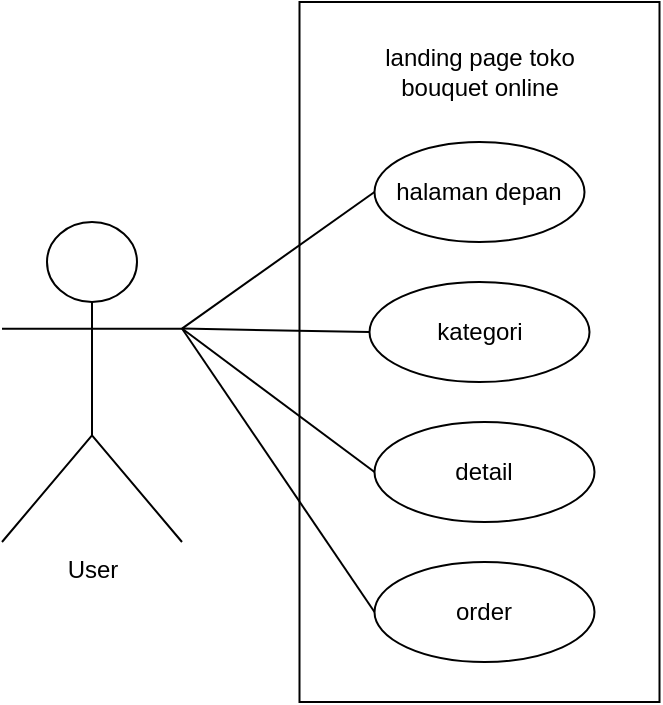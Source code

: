 <mxfile version="24.7.6">
  <diagram name="Halaman-1" id="NB6VaOkHnZa1Gu3yGPGT">
    <mxGraphModel dx="880" dy="468" grid="1" gridSize="10" guides="1" tooltips="1" connect="1" arrows="1" fold="1" page="1" pageScale="1" pageWidth="827" pageHeight="1169" math="0" shadow="0">
      <root>
        <mxCell id="0" />
        <mxCell id="1" parent="0" />
        <mxCell id="EA0jJWRdp2QFXryNx3G9-1" value="User&lt;div&gt;&lt;br&gt;&lt;/div&gt;" style="shape=umlActor;verticalLabelPosition=bottom;verticalAlign=top;html=1;outlineConnect=0;" vertex="1" parent="1">
          <mxGeometry x="40" y="130" width="90" height="160" as="geometry" />
        </mxCell>
        <mxCell id="EA0jJWRdp2QFXryNx3G9-3" value="" style="rounded=0;whiteSpace=wrap;html=1;" vertex="1" parent="1">
          <mxGeometry x="188.75" y="20" width="180" height="350" as="geometry" />
        </mxCell>
        <mxCell id="EA0jJWRdp2QFXryNx3G9-4" value="halaman depan" style="ellipse;whiteSpace=wrap;html=1;" vertex="1" parent="1">
          <mxGeometry x="226.25" y="90" width="105" height="50" as="geometry" />
        </mxCell>
        <mxCell id="EA0jJWRdp2QFXryNx3G9-5" value="kategori" style="ellipse;whiteSpace=wrap;html=1;" vertex="1" parent="1">
          <mxGeometry x="223.75" y="160" width="110" height="50" as="geometry" />
        </mxCell>
        <mxCell id="EA0jJWRdp2QFXryNx3G9-6" value="detail" style="ellipse;whiteSpace=wrap;html=1;" vertex="1" parent="1">
          <mxGeometry x="226.25" y="230" width="110" height="50" as="geometry" />
        </mxCell>
        <mxCell id="EA0jJWRdp2QFXryNx3G9-7" value="" style="endArrow=none;html=1;rounded=0;entryX=0;entryY=0.5;entryDx=0;entryDy=0;exitX=1;exitY=0.333;exitDx=0;exitDy=0;exitPerimeter=0;" edge="1" parent="1" source="EA0jJWRdp2QFXryNx3G9-1" target="EA0jJWRdp2QFXryNx3G9-4">
          <mxGeometry width="50" height="50" relative="1" as="geometry">
            <mxPoint x="150" y="230" as="sourcePoint" />
            <mxPoint x="200" y="180" as="targetPoint" />
            <Array as="points" />
          </mxGeometry>
        </mxCell>
        <mxCell id="EA0jJWRdp2QFXryNx3G9-8" value="" style="endArrow=none;html=1;rounded=0;entryX=0;entryY=0.5;entryDx=0;entryDy=0;exitX=1;exitY=0.333;exitDx=0;exitDy=0;exitPerimeter=0;" edge="1" parent="1" source="EA0jJWRdp2QFXryNx3G9-1" target="EA0jJWRdp2QFXryNx3G9-5">
          <mxGeometry width="50" height="50" relative="1" as="geometry">
            <mxPoint x="130" y="285" as="sourcePoint" />
            <mxPoint x="180" y="235" as="targetPoint" />
          </mxGeometry>
        </mxCell>
        <mxCell id="EA0jJWRdp2QFXryNx3G9-9" value="" style="endArrow=none;html=1;rounded=0;entryX=0;entryY=0.5;entryDx=0;entryDy=0;exitX=1;exitY=0.333;exitDx=0;exitDy=0;exitPerimeter=0;" edge="1" parent="1" source="EA0jJWRdp2QFXryNx3G9-1" target="EA0jJWRdp2QFXryNx3G9-6">
          <mxGeometry width="50" height="50" relative="1" as="geometry">
            <mxPoint x="140" y="300" as="sourcePoint" />
            <mxPoint x="190" y="250" as="targetPoint" />
          </mxGeometry>
        </mxCell>
        <mxCell id="EA0jJWRdp2QFXryNx3G9-10" value="order" style="ellipse;whiteSpace=wrap;html=1;" vertex="1" parent="1">
          <mxGeometry x="226.25" y="300" width="110" height="50" as="geometry" />
        </mxCell>
        <mxCell id="EA0jJWRdp2QFXryNx3G9-11" value="" style="endArrow=none;html=1;rounded=0;exitX=1;exitY=0.333;exitDx=0;exitDy=0;exitPerimeter=0;entryX=0;entryY=0.5;entryDx=0;entryDy=0;" edge="1" parent="1" source="EA0jJWRdp2QFXryNx3G9-1" target="EA0jJWRdp2QFXryNx3G9-10">
          <mxGeometry width="50" height="50" relative="1" as="geometry">
            <mxPoint x="127.75" y="230" as="sourcePoint" />
            <mxPoint x="223.75" y="302" as="targetPoint" />
          </mxGeometry>
        </mxCell>
        <mxCell id="EA0jJWRdp2QFXryNx3G9-13" value="landing page toko bouquet online" style="text;html=1;align=center;verticalAlign=middle;whiteSpace=wrap;rounded=0;" vertex="1" parent="1">
          <mxGeometry x="218.75" y="40" width="120" height="30" as="geometry" />
        </mxCell>
      </root>
    </mxGraphModel>
  </diagram>
</mxfile>
